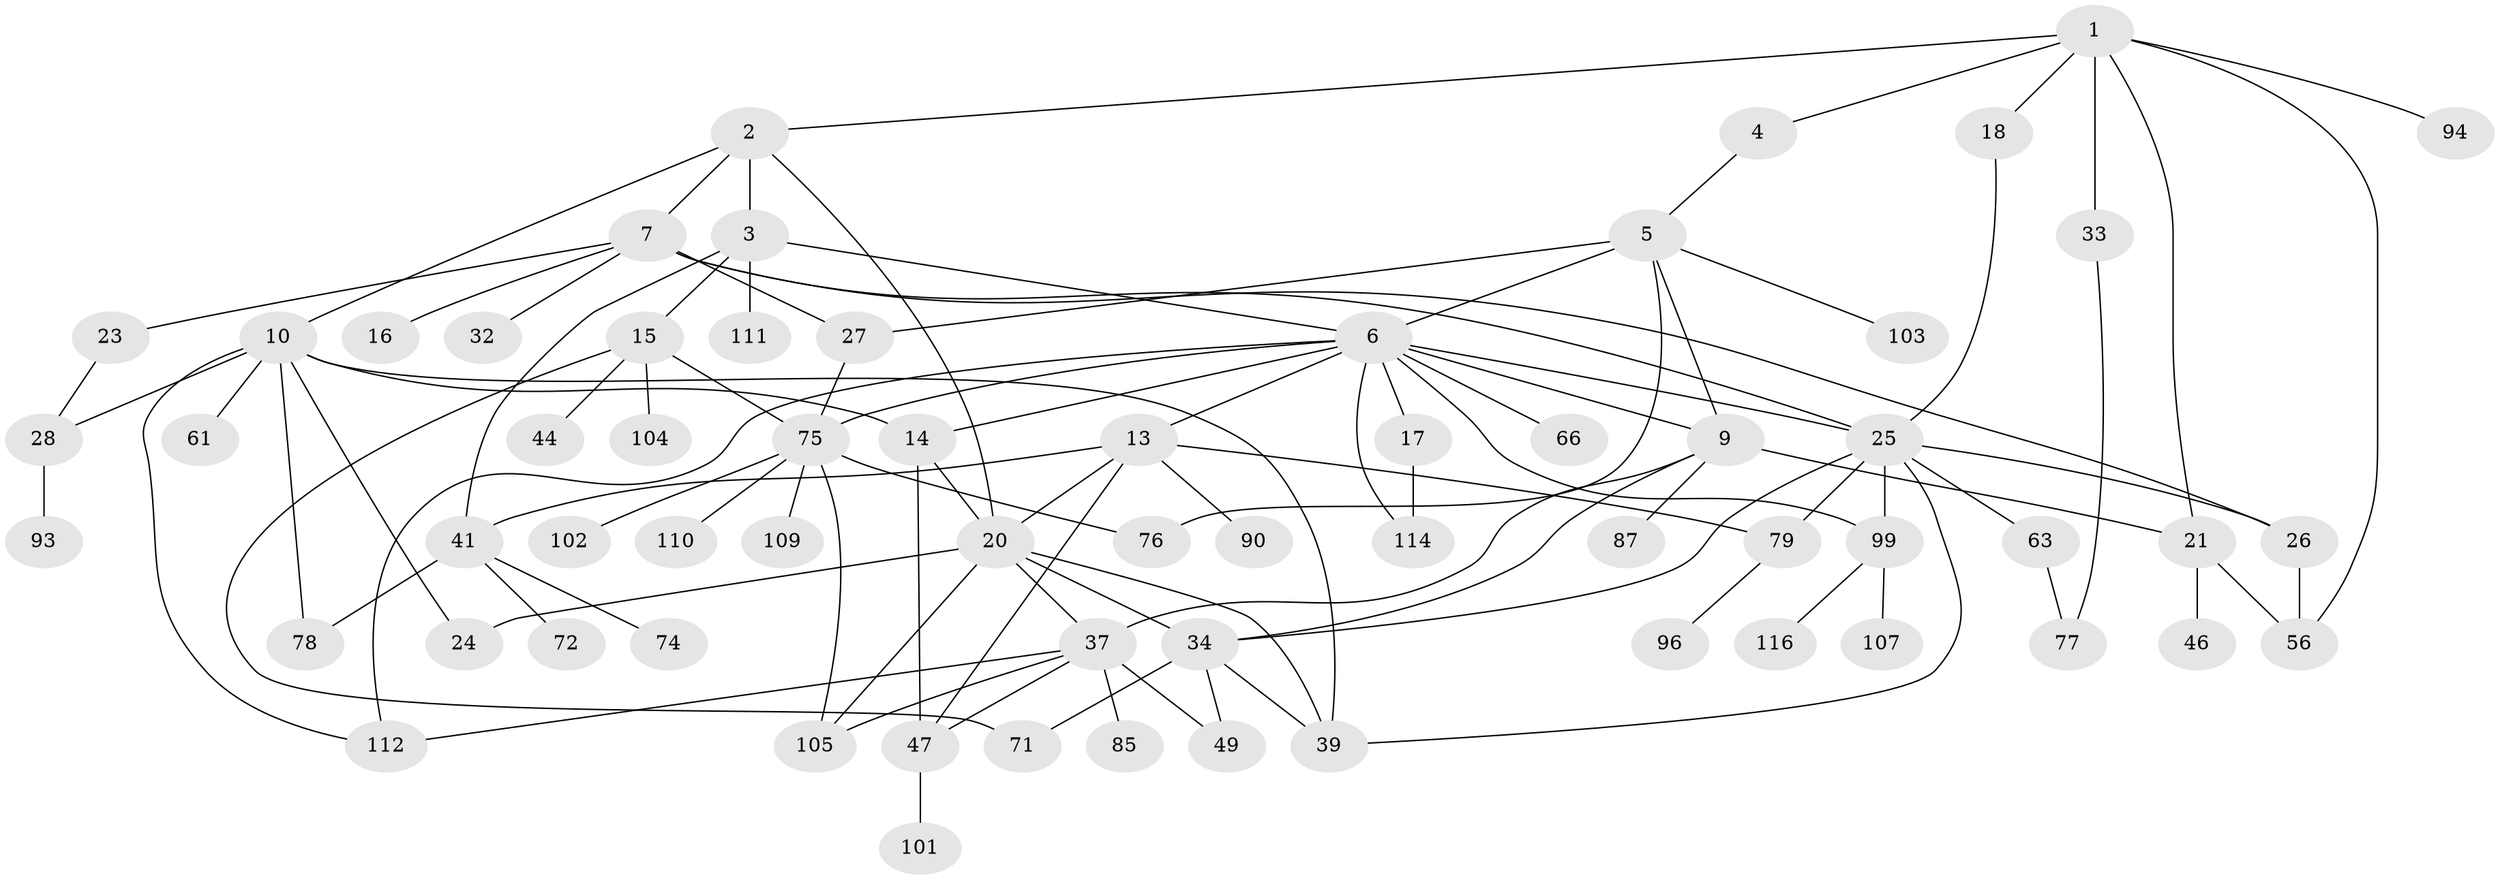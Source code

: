 // original degree distribution, {6: 0.06201550387596899, 5: 0.09302325581395349, 2: 0.3023255813953488, 4: 0.07751937984496124, 3: 0.20930232558139536, 1: 0.2558139534883721}
// Generated by graph-tools (version 1.1) at 2025/17/03/04/25 18:17:10]
// undirected, 64 vertices, 100 edges
graph export_dot {
graph [start="1"]
  node [color=gray90,style=filled];
  1 [super="+51+52"];
  2;
  3;
  4;
  5 [super="+69+43"];
  6 [super="+12+8+22"];
  7 [super="+11+100"];
  9 [super="+127+36+38"];
  10 [super="+91+29"];
  13 [super="+67+19"];
  14 [super="+68"];
  15;
  16;
  17;
  18;
  20 [super="+50+35"];
  21;
  23;
  24;
  25 [super="+65+89+31+45"];
  26 [super="+81"];
  27 [super="+86"];
  28 [super="+64"];
  32;
  33;
  34 [super="+120"];
  37 [super="+53+40"];
  39 [super="+123"];
  41 [super="+42+54"];
  44;
  46;
  47 [super="+58+59"];
  49;
  56 [super="+70"];
  61;
  63;
  66;
  71 [super="+92"];
  72;
  74 [super="+106+119"];
  75 [super="+88+108"];
  76 [super="+80"];
  77 [super="+98"];
  78;
  79;
  85;
  87;
  90;
  93;
  94;
  96;
  99;
  101;
  102;
  103;
  104;
  105;
  107 [super="+113"];
  109 [super="+126"];
  110;
  111 [super="+121"];
  112;
  114 [super="+124"];
  116;
  1 -- 2;
  1 -- 4;
  1 -- 18;
  1 -- 33;
  1 -- 56;
  1 -- 94;
  1 -- 21;
  2 -- 3;
  2 -- 7;
  2 -- 10;
  2 -- 20;
  3 -- 6;
  3 -- 15;
  3 -- 111;
  3 -- 41;
  4 -- 5;
  5 -- 9;
  5 -- 103;
  5 -- 6;
  5 -- 27;
  5 -- 76 [weight=2];
  6 -- 14;
  6 -- 75;
  6 -- 17;
  6 -- 66;
  6 -- 99;
  6 -- 25;
  6 -- 13;
  6 -- 112;
  6 -- 114;
  6 -- 9;
  7 -- 16;
  7 -- 26;
  7 -- 32;
  7 -- 23;
  7 -- 25;
  7 -- 27;
  9 -- 21;
  9 -- 34;
  9 -- 87;
  9 -- 37;
  10 -- 24;
  10 -- 112;
  10 -- 78;
  10 -- 39;
  10 -- 28;
  10 -- 61;
  10 -- 14;
  13 -- 47;
  13 -- 20;
  13 -- 90;
  13 -- 79;
  13 -- 41;
  14 -- 20;
  14 -- 47;
  15 -- 44;
  15 -- 71;
  15 -- 104;
  15 -- 75;
  17 -- 114;
  18 -- 25;
  20 -- 37 [weight=2];
  20 -- 39 [weight=2];
  20 -- 105;
  20 -- 24;
  20 -- 34;
  21 -- 46;
  21 -- 56;
  23 -- 28;
  25 -- 99;
  25 -- 26;
  25 -- 39;
  25 -- 79;
  25 -- 63;
  25 -- 34;
  26 -- 56;
  27 -- 75;
  28 -- 93;
  33 -- 77;
  34 -- 71;
  34 -- 49;
  34 -- 39;
  37 -- 85;
  37 -- 112;
  37 -- 49;
  37 -- 105;
  37 -- 47;
  41 -- 78;
  41 -- 72;
  41 -- 74 [weight=2];
  47 -- 101;
  63 -- 77;
  75 -- 102;
  75 -- 109;
  75 -- 105;
  75 -- 76;
  75 -- 110;
  79 -- 96;
  99 -- 107;
  99 -- 116;
}
